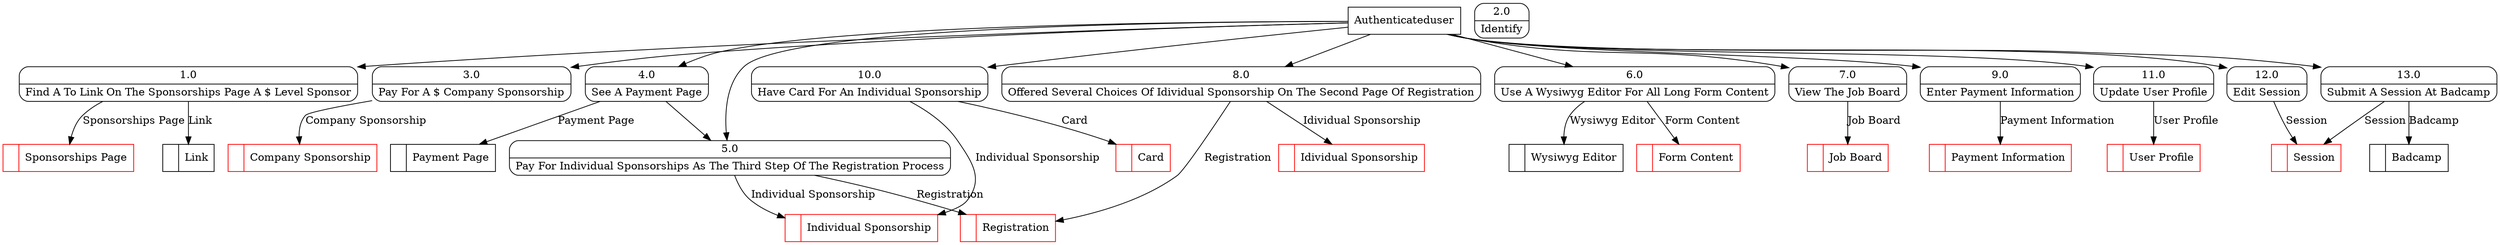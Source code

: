 digraph dfd2{ 
node[shape=record]
200 [label="<f0>  |<f1> Sponsorships Page " color=red];
201 [label="<f0>  |<f1> Link " ];
202 [label="<f0>  |<f1> Payment Page " ];
203 [label="<f0>  |<f1> Individual Sponsorship " color=red];
204 [label="<f0>  |<f1> Wysiwyg Editor " ];
205 [label="<f0>  |<f1> Job Board " color=red];
206 [label="<f0>  |<f1> Idividual Sponsorship " color=red];
207 [label="<f0>  |<f1> Registration " color=red];
208 [label="<f0>  |<f1> Payment Information " color=red];
209 [label="<f0>  |<f1> Card " color=red];
210 [label="<f0>  |<f1> User Profile " color=red];
211 [label="<f0>  |<f1> Session " color=red];
212 [label="<f0>  |<f1> Badcamp " ];
213 [label="<f0>  |<f1> Company Sponsorship " color=red];
214 [label="<f0>  |<f1> Form Content " color=red];
215 [label="Authenticateduser" shape=box];
216 [label="{<f0> 1.0|<f1> Find A To Link On The Sponsorships Page A $ Level Sponsor }" shape=Mrecord];
217 [label="{<f0> 2.0|<f1> Identify }" shape=Mrecord];
218 [label="{<f0> 3.0|<f1> Pay For A $ Company Sponsorship }" shape=Mrecord];
219 [label="{<f0> 4.0|<f1> See A Payment Page }" shape=Mrecord];
220 [label="{<f0> 5.0|<f1> Pay For Individual Sponsorships As The Third Step Of The Registration Process }" shape=Mrecord];
221 [label="{<f0> 6.0|<f1> Use A Wysiwyg Editor For All Long Form Content }" shape=Mrecord];
222 [label="{<f0> 7.0|<f1> View The Job Board }" shape=Mrecord];
223 [label="{<f0> 8.0|<f1> Offered Several Choices Of Idividual Sponsorship On The Second Page Of Registration }" shape=Mrecord];
224 [label="{<f0> 9.0|<f1> Enter Payment Information }" shape=Mrecord];
225 [label="{<f0> 10.0|<f1> Have Card For An Individual Sponsorship }" shape=Mrecord];
226 [label="{<f0> 11.0|<f1> Update User Profile }" shape=Mrecord];
227 [label="{<f0> 12.0|<f1> Edit Session }" shape=Mrecord];
228 [label="{<f0> 13.0|<f1> Submit A Session At Badcamp }" shape=Mrecord];
215 -> 216
215 -> 218
215 -> 219
215 -> 220
215 -> 221
215 -> 222
215 -> 223
215 -> 224
215 -> 225
215 -> 226
215 -> 227
215 -> 228
216 -> 201 [label="Link"]
216 -> 200 [label="Sponsorships Page"]
218 -> 213 [label="Company Sponsorship"]
219 -> 220
219 -> 202 [label="Payment Page"]
220 -> 203 [label="Individual Sponsorship"]
220 -> 207 [label="Registration"]
221 -> 204 [label="Wysiwyg Editor"]
221 -> 214 [label="Form Content"]
222 -> 205 [label="Job Board"]
223 -> 206 [label="Idividual Sponsorship"]
223 -> 207 [label="Registration"]
224 -> 208 [label="Payment Information"]
225 -> 209 [label="Card"]
225 -> 203 [label="Individual Sponsorship"]
226 -> 210 [label="User Profile"]
227 -> 211 [label="Session"]
228 -> 212 [label="Badcamp"]
228 -> 211 [label="Session"]
}